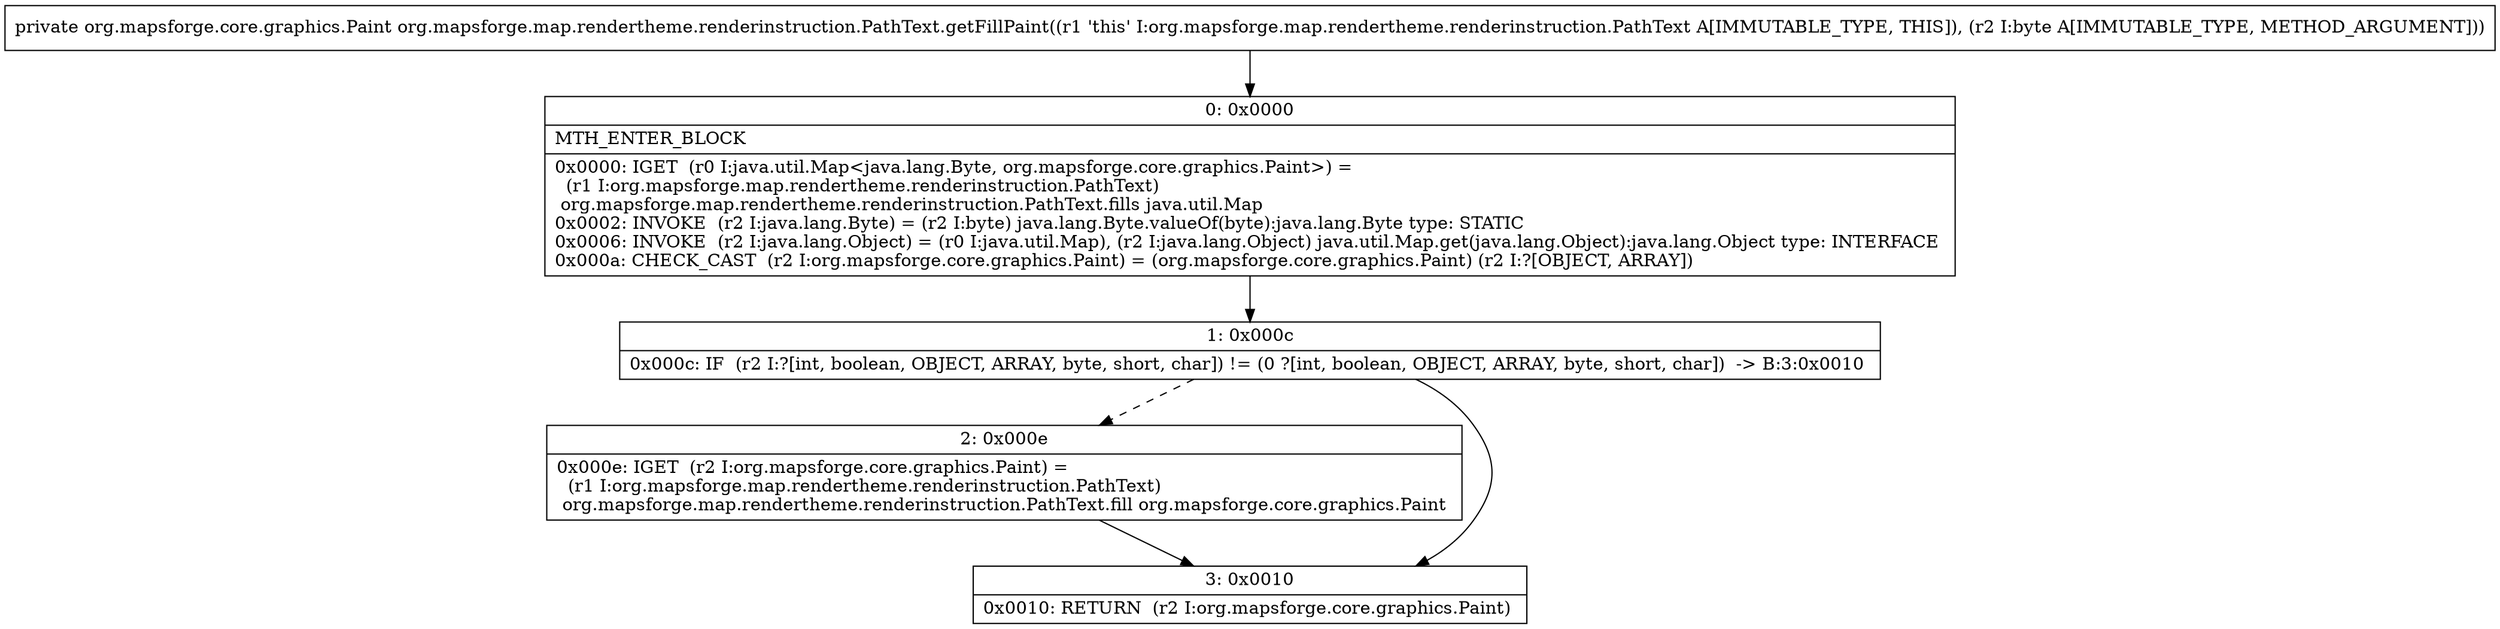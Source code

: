 digraph "CFG fororg.mapsforge.map.rendertheme.renderinstruction.PathText.getFillPaint(B)Lorg\/mapsforge\/core\/graphics\/Paint;" {
Node_0 [shape=record,label="{0\:\ 0x0000|MTH_ENTER_BLOCK\l|0x0000: IGET  (r0 I:java.util.Map\<java.lang.Byte, org.mapsforge.core.graphics.Paint\>) = \l  (r1 I:org.mapsforge.map.rendertheme.renderinstruction.PathText)\l org.mapsforge.map.rendertheme.renderinstruction.PathText.fills java.util.Map \l0x0002: INVOKE  (r2 I:java.lang.Byte) = (r2 I:byte) java.lang.Byte.valueOf(byte):java.lang.Byte type: STATIC \l0x0006: INVOKE  (r2 I:java.lang.Object) = (r0 I:java.util.Map), (r2 I:java.lang.Object) java.util.Map.get(java.lang.Object):java.lang.Object type: INTERFACE \l0x000a: CHECK_CAST  (r2 I:org.mapsforge.core.graphics.Paint) = (org.mapsforge.core.graphics.Paint) (r2 I:?[OBJECT, ARRAY]) \l}"];
Node_1 [shape=record,label="{1\:\ 0x000c|0x000c: IF  (r2 I:?[int, boolean, OBJECT, ARRAY, byte, short, char]) != (0 ?[int, boolean, OBJECT, ARRAY, byte, short, char])  \-\> B:3:0x0010 \l}"];
Node_2 [shape=record,label="{2\:\ 0x000e|0x000e: IGET  (r2 I:org.mapsforge.core.graphics.Paint) = \l  (r1 I:org.mapsforge.map.rendertheme.renderinstruction.PathText)\l org.mapsforge.map.rendertheme.renderinstruction.PathText.fill org.mapsforge.core.graphics.Paint \l}"];
Node_3 [shape=record,label="{3\:\ 0x0010|0x0010: RETURN  (r2 I:org.mapsforge.core.graphics.Paint) \l}"];
MethodNode[shape=record,label="{private org.mapsforge.core.graphics.Paint org.mapsforge.map.rendertheme.renderinstruction.PathText.getFillPaint((r1 'this' I:org.mapsforge.map.rendertheme.renderinstruction.PathText A[IMMUTABLE_TYPE, THIS]), (r2 I:byte A[IMMUTABLE_TYPE, METHOD_ARGUMENT])) }"];
MethodNode -> Node_0;
Node_0 -> Node_1;
Node_1 -> Node_2[style=dashed];
Node_1 -> Node_3;
Node_2 -> Node_3;
}


